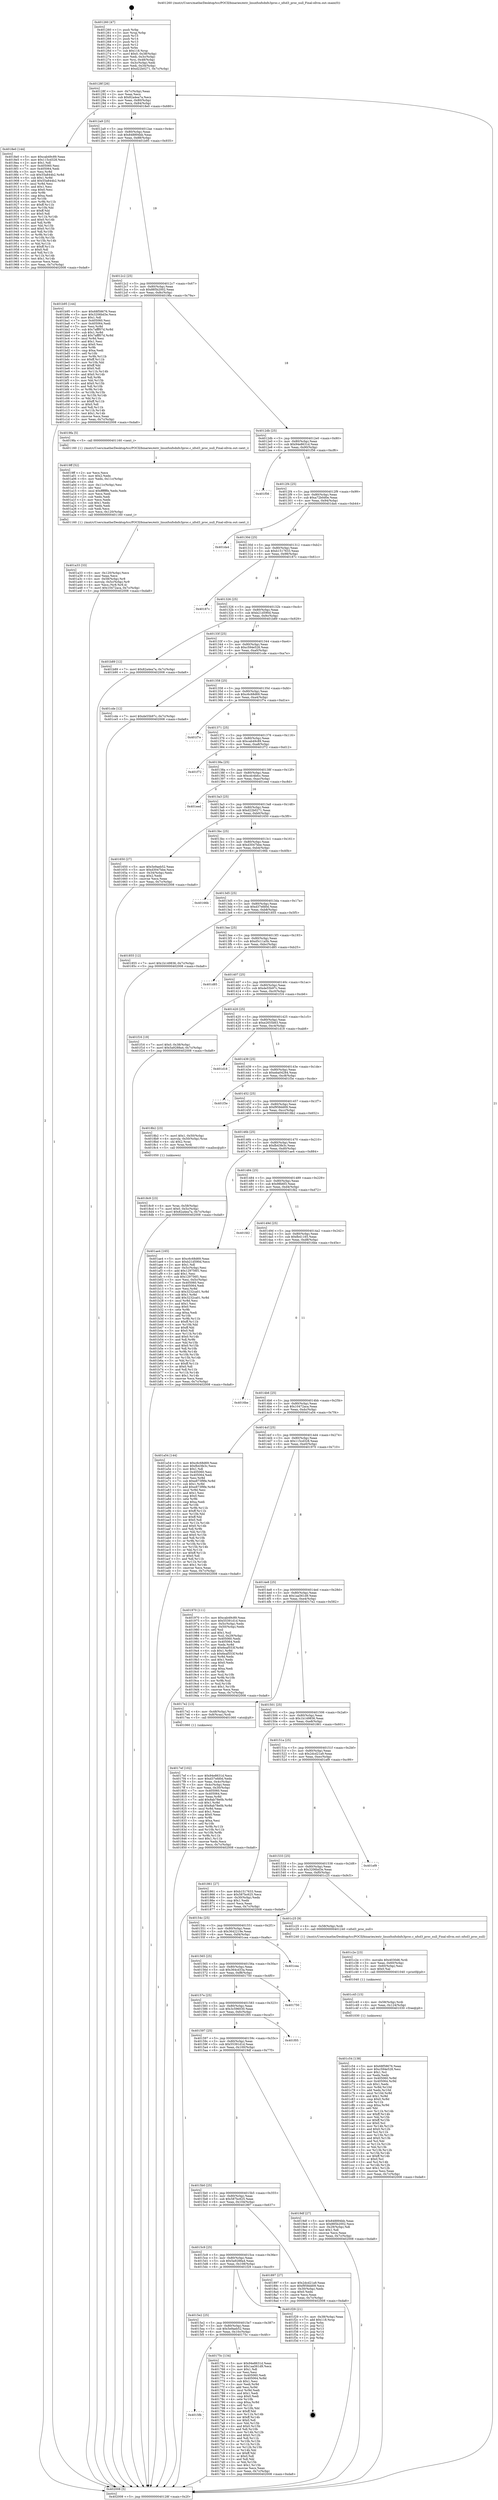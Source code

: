 digraph "0x401260" {
  label = "0x401260 (/mnt/c/Users/mathe/Desktop/tcc/POCII/binaries/extr_linuxfsnfsdnfs3proc.c_nfsd3_proc_null_Final-ollvm.out::main(0))"
  labelloc = "t"
  node[shape=record]

  Entry [label="",width=0.3,height=0.3,shape=circle,fillcolor=black,style=filled]
  "0x40128f" [label="{
     0x40128f [26]\l
     | [instrs]\l
     &nbsp;&nbsp;0x40128f \<+3\>: mov -0x7c(%rbp),%eax\l
     &nbsp;&nbsp;0x401292 \<+2\>: mov %eax,%ecx\l
     &nbsp;&nbsp;0x401294 \<+6\>: sub $0x82a4ea7a,%ecx\l
     &nbsp;&nbsp;0x40129a \<+3\>: mov %eax,-0x80(%rbp)\l
     &nbsp;&nbsp;0x40129d \<+6\>: mov %ecx,-0x84(%rbp)\l
     &nbsp;&nbsp;0x4012a3 \<+6\>: je 00000000004018e0 \<main+0x680\>\l
  }"]
  "0x4018e0" [label="{
     0x4018e0 [144]\l
     | [instrs]\l
     &nbsp;&nbsp;0x4018e0 \<+5\>: mov $0xcab49c89,%eax\l
     &nbsp;&nbsp;0x4018e5 \<+5\>: mov $0x115cd328,%ecx\l
     &nbsp;&nbsp;0x4018ea \<+2\>: mov $0x1,%dl\l
     &nbsp;&nbsp;0x4018ec \<+7\>: mov 0x405060,%esi\l
     &nbsp;&nbsp;0x4018f3 \<+7\>: mov 0x405064,%edi\l
     &nbsp;&nbsp;0x4018fa \<+3\>: mov %esi,%r8d\l
     &nbsp;&nbsp;0x4018fd \<+7\>: sub $0x55a844b2,%r8d\l
     &nbsp;&nbsp;0x401904 \<+4\>: sub $0x1,%r8d\l
     &nbsp;&nbsp;0x401908 \<+7\>: add $0x55a844b2,%r8d\l
     &nbsp;&nbsp;0x40190f \<+4\>: imul %r8d,%esi\l
     &nbsp;&nbsp;0x401913 \<+3\>: and $0x1,%esi\l
     &nbsp;&nbsp;0x401916 \<+3\>: cmp $0x0,%esi\l
     &nbsp;&nbsp;0x401919 \<+4\>: sete %r9b\l
     &nbsp;&nbsp;0x40191d \<+3\>: cmp $0xa,%edi\l
     &nbsp;&nbsp;0x401920 \<+4\>: setl %r10b\l
     &nbsp;&nbsp;0x401924 \<+3\>: mov %r9b,%r11b\l
     &nbsp;&nbsp;0x401927 \<+4\>: xor $0xff,%r11b\l
     &nbsp;&nbsp;0x40192b \<+3\>: mov %r10b,%bl\l
     &nbsp;&nbsp;0x40192e \<+3\>: xor $0xff,%bl\l
     &nbsp;&nbsp;0x401931 \<+3\>: xor $0x0,%dl\l
     &nbsp;&nbsp;0x401934 \<+3\>: mov %r11b,%r14b\l
     &nbsp;&nbsp;0x401937 \<+4\>: and $0x0,%r14b\l
     &nbsp;&nbsp;0x40193b \<+3\>: and %dl,%r9b\l
     &nbsp;&nbsp;0x40193e \<+3\>: mov %bl,%r15b\l
     &nbsp;&nbsp;0x401941 \<+4\>: and $0x0,%r15b\l
     &nbsp;&nbsp;0x401945 \<+3\>: and %dl,%r10b\l
     &nbsp;&nbsp;0x401948 \<+3\>: or %r9b,%r14b\l
     &nbsp;&nbsp;0x40194b \<+3\>: or %r10b,%r15b\l
     &nbsp;&nbsp;0x40194e \<+3\>: xor %r15b,%r14b\l
     &nbsp;&nbsp;0x401951 \<+3\>: or %bl,%r11b\l
     &nbsp;&nbsp;0x401954 \<+4\>: xor $0xff,%r11b\l
     &nbsp;&nbsp;0x401958 \<+3\>: or $0x0,%dl\l
     &nbsp;&nbsp;0x40195b \<+3\>: and %dl,%r11b\l
     &nbsp;&nbsp;0x40195e \<+3\>: or %r11b,%r14b\l
     &nbsp;&nbsp;0x401961 \<+4\>: test $0x1,%r14b\l
     &nbsp;&nbsp;0x401965 \<+3\>: cmovne %ecx,%eax\l
     &nbsp;&nbsp;0x401968 \<+3\>: mov %eax,-0x7c(%rbp)\l
     &nbsp;&nbsp;0x40196b \<+5\>: jmp 0000000000402008 \<main+0xda8\>\l
  }"]
  "0x4012a9" [label="{
     0x4012a9 [25]\l
     | [instrs]\l
     &nbsp;&nbsp;0x4012a9 \<+5\>: jmp 00000000004012ae \<main+0x4e\>\l
     &nbsp;&nbsp;0x4012ae \<+3\>: mov -0x80(%rbp),%eax\l
     &nbsp;&nbsp;0x4012b1 \<+5\>: sub $0x848894bb,%eax\l
     &nbsp;&nbsp;0x4012b6 \<+6\>: mov %eax,-0x88(%rbp)\l
     &nbsp;&nbsp;0x4012bc \<+6\>: je 0000000000401b95 \<main+0x935\>\l
  }"]
  Exit [label="",width=0.3,height=0.3,shape=circle,fillcolor=black,style=filled,peripheries=2]
  "0x401b95" [label="{
     0x401b95 [144]\l
     | [instrs]\l
     &nbsp;&nbsp;0x401b95 \<+5\>: mov $0x68f58676,%eax\l
     &nbsp;&nbsp;0x401b9a \<+5\>: mov $0x3206bd3e,%ecx\l
     &nbsp;&nbsp;0x401b9f \<+2\>: mov $0x1,%dl\l
     &nbsp;&nbsp;0x401ba1 \<+7\>: mov 0x405060,%esi\l
     &nbsp;&nbsp;0x401ba8 \<+7\>: mov 0x405064,%edi\l
     &nbsp;&nbsp;0x401baf \<+3\>: mov %esi,%r8d\l
     &nbsp;&nbsp;0x401bb2 \<+7\>: sub $0x7afff07d,%r8d\l
     &nbsp;&nbsp;0x401bb9 \<+4\>: sub $0x1,%r8d\l
     &nbsp;&nbsp;0x401bbd \<+7\>: add $0x7afff07d,%r8d\l
     &nbsp;&nbsp;0x401bc4 \<+4\>: imul %r8d,%esi\l
     &nbsp;&nbsp;0x401bc8 \<+3\>: and $0x1,%esi\l
     &nbsp;&nbsp;0x401bcb \<+3\>: cmp $0x0,%esi\l
     &nbsp;&nbsp;0x401bce \<+4\>: sete %r9b\l
     &nbsp;&nbsp;0x401bd2 \<+3\>: cmp $0xa,%edi\l
     &nbsp;&nbsp;0x401bd5 \<+4\>: setl %r10b\l
     &nbsp;&nbsp;0x401bd9 \<+3\>: mov %r9b,%r11b\l
     &nbsp;&nbsp;0x401bdc \<+4\>: xor $0xff,%r11b\l
     &nbsp;&nbsp;0x401be0 \<+3\>: mov %r10b,%bl\l
     &nbsp;&nbsp;0x401be3 \<+3\>: xor $0xff,%bl\l
     &nbsp;&nbsp;0x401be6 \<+3\>: xor $0x0,%dl\l
     &nbsp;&nbsp;0x401be9 \<+3\>: mov %r11b,%r14b\l
     &nbsp;&nbsp;0x401bec \<+4\>: and $0x0,%r14b\l
     &nbsp;&nbsp;0x401bf0 \<+3\>: and %dl,%r9b\l
     &nbsp;&nbsp;0x401bf3 \<+3\>: mov %bl,%r15b\l
     &nbsp;&nbsp;0x401bf6 \<+4\>: and $0x0,%r15b\l
     &nbsp;&nbsp;0x401bfa \<+3\>: and %dl,%r10b\l
     &nbsp;&nbsp;0x401bfd \<+3\>: or %r9b,%r14b\l
     &nbsp;&nbsp;0x401c00 \<+3\>: or %r10b,%r15b\l
     &nbsp;&nbsp;0x401c03 \<+3\>: xor %r15b,%r14b\l
     &nbsp;&nbsp;0x401c06 \<+3\>: or %bl,%r11b\l
     &nbsp;&nbsp;0x401c09 \<+4\>: xor $0xff,%r11b\l
     &nbsp;&nbsp;0x401c0d \<+3\>: or $0x0,%dl\l
     &nbsp;&nbsp;0x401c10 \<+3\>: and %dl,%r11b\l
     &nbsp;&nbsp;0x401c13 \<+3\>: or %r11b,%r14b\l
     &nbsp;&nbsp;0x401c16 \<+4\>: test $0x1,%r14b\l
     &nbsp;&nbsp;0x401c1a \<+3\>: cmovne %ecx,%eax\l
     &nbsp;&nbsp;0x401c1d \<+3\>: mov %eax,-0x7c(%rbp)\l
     &nbsp;&nbsp;0x401c20 \<+5\>: jmp 0000000000402008 \<main+0xda8\>\l
  }"]
  "0x4012c2" [label="{
     0x4012c2 [25]\l
     | [instrs]\l
     &nbsp;&nbsp;0x4012c2 \<+5\>: jmp 00000000004012c7 \<main+0x67\>\l
     &nbsp;&nbsp;0x4012c7 \<+3\>: mov -0x80(%rbp),%eax\l
     &nbsp;&nbsp;0x4012ca \<+5\>: sub $0x885b2002,%eax\l
     &nbsp;&nbsp;0x4012cf \<+6\>: mov %eax,-0x8c(%rbp)\l
     &nbsp;&nbsp;0x4012d5 \<+6\>: je 00000000004019fa \<main+0x79a\>\l
  }"]
  "0x401c54" [label="{
     0x401c54 [138]\l
     | [instrs]\l
     &nbsp;&nbsp;0x401c54 \<+5\>: mov $0x68f58676,%eax\l
     &nbsp;&nbsp;0x401c59 \<+5\>: mov $0xc594e528,%esi\l
     &nbsp;&nbsp;0x401c5e \<+2\>: mov $0x1,%cl\l
     &nbsp;&nbsp;0x401c60 \<+2\>: xor %edx,%edx\l
     &nbsp;&nbsp;0x401c62 \<+8\>: mov 0x405060,%r8d\l
     &nbsp;&nbsp;0x401c6a \<+8\>: mov 0x405064,%r9d\l
     &nbsp;&nbsp;0x401c72 \<+3\>: sub $0x1,%edx\l
     &nbsp;&nbsp;0x401c75 \<+3\>: mov %r8d,%r10d\l
     &nbsp;&nbsp;0x401c78 \<+3\>: add %edx,%r10d\l
     &nbsp;&nbsp;0x401c7b \<+4\>: imul %r10d,%r8d\l
     &nbsp;&nbsp;0x401c7f \<+4\>: and $0x1,%r8d\l
     &nbsp;&nbsp;0x401c83 \<+4\>: cmp $0x0,%r8d\l
     &nbsp;&nbsp;0x401c87 \<+4\>: sete %r11b\l
     &nbsp;&nbsp;0x401c8b \<+4\>: cmp $0xa,%r9d\l
     &nbsp;&nbsp;0x401c8f \<+3\>: setl %bl\l
     &nbsp;&nbsp;0x401c92 \<+3\>: mov %r11b,%r14b\l
     &nbsp;&nbsp;0x401c95 \<+4\>: xor $0xff,%r14b\l
     &nbsp;&nbsp;0x401c99 \<+3\>: mov %bl,%r15b\l
     &nbsp;&nbsp;0x401c9c \<+4\>: xor $0xff,%r15b\l
     &nbsp;&nbsp;0x401ca0 \<+3\>: xor $0x0,%cl\l
     &nbsp;&nbsp;0x401ca3 \<+3\>: mov %r14b,%r12b\l
     &nbsp;&nbsp;0x401ca6 \<+4\>: and $0x0,%r12b\l
     &nbsp;&nbsp;0x401caa \<+3\>: and %cl,%r11b\l
     &nbsp;&nbsp;0x401cad \<+3\>: mov %r15b,%r13b\l
     &nbsp;&nbsp;0x401cb0 \<+4\>: and $0x0,%r13b\l
     &nbsp;&nbsp;0x401cb4 \<+2\>: and %cl,%bl\l
     &nbsp;&nbsp;0x401cb6 \<+3\>: or %r11b,%r12b\l
     &nbsp;&nbsp;0x401cb9 \<+3\>: or %bl,%r13b\l
     &nbsp;&nbsp;0x401cbc \<+3\>: xor %r13b,%r12b\l
     &nbsp;&nbsp;0x401cbf \<+3\>: or %r15b,%r14b\l
     &nbsp;&nbsp;0x401cc2 \<+4\>: xor $0xff,%r14b\l
     &nbsp;&nbsp;0x401cc6 \<+3\>: or $0x0,%cl\l
     &nbsp;&nbsp;0x401cc9 \<+3\>: and %cl,%r14b\l
     &nbsp;&nbsp;0x401ccc \<+3\>: or %r14b,%r12b\l
     &nbsp;&nbsp;0x401ccf \<+4\>: test $0x1,%r12b\l
     &nbsp;&nbsp;0x401cd3 \<+3\>: cmovne %esi,%eax\l
     &nbsp;&nbsp;0x401cd6 \<+3\>: mov %eax,-0x7c(%rbp)\l
     &nbsp;&nbsp;0x401cd9 \<+5\>: jmp 0000000000402008 \<main+0xda8\>\l
  }"]
  "0x4019fa" [label="{
     0x4019fa [5]\l
     | [instrs]\l
     &nbsp;&nbsp;0x4019fa \<+5\>: call 0000000000401160 \<next_i\>\l
     | [calls]\l
     &nbsp;&nbsp;0x401160 \{1\} (/mnt/c/Users/mathe/Desktop/tcc/POCII/binaries/extr_linuxfsnfsdnfs3proc.c_nfsd3_proc_null_Final-ollvm.out::next_i)\l
  }"]
  "0x4012db" [label="{
     0x4012db [25]\l
     | [instrs]\l
     &nbsp;&nbsp;0x4012db \<+5\>: jmp 00000000004012e0 \<main+0x80\>\l
     &nbsp;&nbsp;0x4012e0 \<+3\>: mov -0x80(%rbp),%eax\l
     &nbsp;&nbsp;0x4012e3 \<+5\>: sub $0x94e8631d,%eax\l
     &nbsp;&nbsp;0x4012e8 \<+6\>: mov %eax,-0x90(%rbp)\l
     &nbsp;&nbsp;0x4012ee \<+6\>: je 0000000000401f56 \<main+0xcf6\>\l
  }"]
  "0x401c45" [label="{
     0x401c45 [15]\l
     | [instrs]\l
     &nbsp;&nbsp;0x401c45 \<+4\>: mov -0x58(%rbp),%rdi\l
     &nbsp;&nbsp;0x401c49 \<+6\>: mov %eax,-0x124(%rbp)\l
     &nbsp;&nbsp;0x401c4f \<+5\>: call 0000000000401030 \<free@plt\>\l
     | [calls]\l
     &nbsp;&nbsp;0x401030 \{1\} (unknown)\l
  }"]
  "0x401f56" [label="{
     0x401f56\l
  }", style=dashed]
  "0x4012f4" [label="{
     0x4012f4 [25]\l
     | [instrs]\l
     &nbsp;&nbsp;0x4012f4 \<+5\>: jmp 00000000004012f9 \<main+0x99\>\l
     &nbsp;&nbsp;0x4012f9 \<+3\>: mov -0x80(%rbp),%eax\l
     &nbsp;&nbsp;0x4012fc \<+5\>: sub $0xa72b0d0e,%eax\l
     &nbsp;&nbsp;0x401301 \<+6\>: mov %eax,-0x94(%rbp)\l
     &nbsp;&nbsp;0x401307 \<+6\>: je 0000000000401da4 \<main+0xb44\>\l
  }"]
  "0x401c2e" [label="{
     0x401c2e [23]\l
     | [instrs]\l
     &nbsp;&nbsp;0x401c2e \<+10\>: movabs $0x4030d6,%rdi\l
     &nbsp;&nbsp;0x401c38 \<+3\>: mov %eax,-0x60(%rbp)\l
     &nbsp;&nbsp;0x401c3b \<+3\>: mov -0x60(%rbp),%esi\l
     &nbsp;&nbsp;0x401c3e \<+2\>: mov $0x0,%al\l
     &nbsp;&nbsp;0x401c40 \<+5\>: call 0000000000401040 \<printf@plt\>\l
     | [calls]\l
     &nbsp;&nbsp;0x401040 \{1\} (unknown)\l
  }"]
  "0x401da4" [label="{
     0x401da4\l
  }", style=dashed]
  "0x40130d" [label="{
     0x40130d [25]\l
     | [instrs]\l
     &nbsp;&nbsp;0x40130d \<+5\>: jmp 0000000000401312 \<main+0xb2\>\l
     &nbsp;&nbsp;0x401312 \<+3\>: mov -0x80(%rbp),%eax\l
     &nbsp;&nbsp;0x401315 \<+5\>: sub $0xb1517633,%eax\l
     &nbsp;&nbsp;0x40131a \<+6\>: mov %eax,-0x98(%rbp)\l
     &nbsp;&nbsp;0x401320 \<+6\>: je 000000000040187c \<main+0x61c\>\l
  }"]
  "0x401a33" [label="{
     0x401a33 [33]\l
     | [instrs]\l
     &nbsp;&nbsp;0x401a33 \<+6\>: mov -0x120(%rbp),%ecx\l
     &nbsp;&nbsp;0x401a39 \<+3\>: imul %eax,%ecx\l
     &nbsp;&nbsp;0x401a3c \<+4\>: mov -0x58(%rbp),%r8\l
     &nbsp;&nbsp;0x401a40 \<+4\>: movslq -0x5c(%rbp),%r9\l
     &nbsp;&nbsp;0x401a44 \<+4\>: mov %ecx,(%r8,%r9,4)\l
     &nbsp;&nbsp;0x401a48 \<+7\>: movl $0x10472aca,-0x7c(%rbp)\l
     &nbsp;&nbsp;0x401a4f \<+5\>: jmp 0000000000402008 \<main+0xda8\>\l
  }"]
  "0x40187c" [label="{
     0x40187c\l
  }", style=dashed]
  "0x401326" [label="{
     0x401326 [25]\l
     | [instrs]\l
     &nbsp;&nbsp;0x401326 \<+5\>: jmp 000000000040132b \<main+0xcb\>\l
     &nbsp;&nbsp;0x40132b \<+3\>: mov -0x80(%rbp),%eax\l
     &nbsp;&nbsp;0x40132e \<+5\>: sub $0xb21d590d,%eax\l
     &nbsp;&nbsp;0x401333 \<+6\>: mov %eax,-0x9c(%rbp)\l
     &nbsp;&nbsp;0x401339 \<+6\>: je 0000000000401b89 \<main+0x929\>\l
  }"]
  "0x4019ff" [label="{
     0x4019ff [52]\l
     | [instrs]\l
     &nbsp;&nbsp;0x4019ff \<+2\>: xor %ecx,%ecx\l
     &nbsp;&nbsp;0x401a01 \<+5\>: mov $0x2,%edx\l
     &nbsp;&nbsp;0x401a06 \<+6\>: mov %edx,-0x11c(%rbp)\l
     &nbsp;&nbsp;0x401a0c \<+1\>: cltd\l
     &nbsp;&nbsp;0x401a0d \<+6\>: mov -0x11c(%rbp),%esi\l
     &nbsp;&nbsp;0x401a13 \<+2\>: idiv %esi\l
     &nbsp;&nbsp;0x401a15 \<+6\>: imul $0xfffffffe,%edx,%edx\l
     &nbsp;&nbsp;0x401a1b \<+2\>: mov %ecx,%edi\l
     &nbsp;&nbsp;0x401a1d \<+2\>: sub %edx,%edi\l
     &nbsp;&nbsp;0x401a1f \<+2\>: mov %ecx,%edx\l
     &nbsp;&nbsp;0x401a21 \<+3\>: sub $0x1,%edx\l
     &nbsp;&nbsp;0x401a24 \<+2\>: add %edx,%edi\l
     &nbsp;&nbsp;0x401a26 \<+2\>: sub %edi,%ecx\l
     &nbsp;&nbsp;0x401a28 \<+6\>: mov %ecx,-0x120(%rbp)\l
     &nbsp;&nbsp;0x401a2e \<+5\>: call 0000000000401160 \<next_i\>\l
     | [calls]\l
     &nbsp;&nbsp;0x401160 \{1\} (/mnt/c/Users/mathe/Desktop/tcc/POCII/binaries/extr_linuxfsnfsdnfs3proc.c_nfsd3_proc_null_Final-ollvm.out::next_i)\l
  }"]
  "0x401b89" [label="{
     0x401b89 [12]\l
     | [instrs]\l
     &nbsp;&nbsp;0x401b89 \<+7\>: movl $0x82a4ea7a,-0x7c(%rbp)\l
     &nbsp;&nbsp;0x401b90 \<+5\>: jmp 0000000000402008 \<main+0xda8\>\l
  }"]
  "0x40133f" [label="{
     0x40133f [25]\l
     | [instrs]\l
     &nbsp;&nbsp;0x40133f \<+5\>: jmp 0000000000401344 \<main+0xe4\>\l
     &nbsp;&nbsp;0x401344 \<+3\>: mov -0x80(%rbp),%eax\l
     &nbsp;&nbsp;0x401347 \<+5\>: sub $0xc594e528,%eax\l
     &nbsp;&nbsp;0x40134c \<+6\>: mov %eax,-0xa0(%rbp)\l
     &nbsp;&nbsp;0x401352 \<+6\>: je 0000000000401cde \<main+0xa7e\>\l
  }"]
  "0x4018c9" [label="{
     0x4018c9 [23]\l
     | [instrs]\l
     &nbsp;&nbsp;0x4018c9 \<+4\>: mov %rax,-0x58(%rbp)\l
     &nbsp;&nbsp;0x4018cd \<+7\>: movl $0x0,-0x5c(%rbp)\l
     &nbsp;&nbsp;0x4018d4 \<+7\>: movl $0x82a4ea7a,-0x7c(%rbp)\l
     &nbsp;&nbsp;0x4018db \<+5\>: jmp 0000000000402008 \<main+0xda8\>\l
  }"]
  "0x401cde" [label="{
     0x401cde [12]\l
     | [instrs]\l
     &nbsp;&nbsp;0x401cde \<+7\>: movl $0xde55b97c,-0x7c(%rbp)\l
     &nbsp;&nbsp;0x401ce5 \<+5\>: jmp 0000000000402008 \<main+0xda8\>\l
  }"]
  "0x401358" [label="{
     0x401358 [25]\l
     | [instrs]\l
     &nbsp;&nbsp;0x401358 \<+5\>: jmp 000000000040135d \<main+0xfd\>\l
     &nbsp;&nbsp;0x40135d \<+3\>: mov -0x80(%rbp),%eax\l
     &nbsp;&nbsp;0x401360 \<+5\>: sub $0xc6c68d69,%eax\l
     &nbsp;&nbsp;0x401365 \<+6\>: mov %eax,-0xa4(%rbp)\l
     &nbsp;&nbsp;0x40136b \<+6\>: je 0000000000401f7e \<main+0xd1e\>\l
  }"]
  "0x4017ef" [label="{
     0x4017ef [102]\l
     | [instrs]\l
     &nbsp;&nbsp;0x4017ef \<+5\>: mov $0x94e8631d,%ecx\l
     &nbsp;&nbsp;0x4017f4 \<+5\>: mov $0xd37efd0d,%edx\l
     &nbsp;&nbsp;0x4017f9 \<+3\>: mov %eax,-0x4c(%rbp)\l
     &nbsp;&nbsp;0x4017fc \<+3\>: mov -0x4c(%rbp),%eax\l
     &nbsp;&nbsp;0x4017ff \<+3\>: mov %eax,-0x30(%rbp)\l
     &nbsp;&nbsp;0x401802 \<+7\>: mov 0x405060,%eax\l
     &nbsp;&nbsp;0x401809 \<+7\>: mov 0x405064,%esi\l
     &nbsp;&nbsp;0x401810 \<+3\>: mov %eax,%r8d\l
     &nbsp;&nbsp;0x401813 \<+7\>: add $0x8ab78e0b,%r8d\l
     &nbsp;&nbsp;0x40181a \<+4\>: sub $0x1,%r8d\l
     &nbsp;&nbsp;0x40181e \<+7\>: sub $0x8ab78e0b,%r8d\l
     &nbsp;&nbsp;0x401825 \<+4\>: imul %r8d,%eax\l
     &nbsp;&nbsp;0x401829 \<+3\>: and $0x1,%eax\l
     &nbsp;&nbsp;0x40182c \<+3\>: cmp $0x0,%eax\l
     &nbsp;&nbsp;0x40182f \<+4\>: sete %r9b\l
     &nbsp;&nbsp;0x401833 \<+3\>: cmp $0xa,%esi\l
     &nbsp;&nbsp;0x401836 \<+4\>: setl %r10b\l
     &nbsp;&nbsp;0x40183a \<+3\>: mov %r9b,%r11b\l
     &nbsp;&nbsp;0x40183d \<+3\>: and %r10b,%r11b\l
     &nbsp;&nbsp;0x401840 \<+3\>: xor %r10b,%r9b\l
     &nbsp;&nbsp;0x401843 \<+3\>: or %r9b,%r11b\l
     &nbsp;&nbsp;0x401846 \<+4\>: test $0x1,%r11b\l
     &nbsp;&nbsp;0x40184a \<+3\>: cmovne %edx,%ecx\l
     &nbsp;&nbsp;0x40184d \<+3\>: mov %ecx,-0x7c(%rbp)\l
     &nbsp;&nbsp;0x401850 \<+5\>: jmp 0000000000402008 \<main+0xda8\>\l
  }"]
  "0x401f7e" [label="{
     0x401f7e\l
  }", style=dashed]
  "0x401371" [label="{
     0x401371 [25]\l
     | [instrs]\l
     &nbsp;&nbsp;0x401371 \<+5\>: jmp 0000000000401376 \<main+0x116\>\l
     &nbsp;&nbsp;0x401376 \<+3\>: mov -0x80(%rbp),%eax\l
     &nbsp;&nbsp;0x401379 \<+5\>: sub $0xcab49c89,%eax\l
     &nbsp;&nbsp;0x40137e \<+6\>: mov %eax,-0xa8(%rbp)\l
     &nbsp;&nbsp;0x401384 \<+6\>: je 0000000000401f72 \<main+0xd12\>\l
  }"]
  "0x4015fb" [label="{
     0x4015fb\l
  }", style=dashed]
  "0x401f72" [label="{
     0x401f72\l
  }", style=dashed]
  "0x40138a" [label="{
     0x40138a [25]\l
     | [instrs]\l
     &nbsp;&nbsp;0x40138a \<+5\>: jmp 000000000040138f \<main+0x12f\>\l
     &nbsp;&nbsp;0x40138f \<+3\>: mov -0x80(%rbp),%eax\l
     &nbsp;&nbsp;0x401392 \<+5\>: sub $0xcdc4bfcc,%eax\l
     &nbsp;&nbsp;0x401397 \<+6\>: mov %eax,-0xac(%rbp)\l
     &nbsp;&nbsp;0x40139d \<+6\>: je 0000000000401eed \<main+0xc8d\>\l
  }"]
  "0x40175c" [label="{
     0x40175c [134]\l
     | [instrs]\l
     &nbsp;&nbsp;0x40175c \<+5\>: mov $0x94e8631d,%eax\l
     &nbsp;&nbsp;0x401761 \<+5\>: mov $0x1aa561d9,%ecx\l
     &nbsp;&nbsp;0x401766 \<+2\>: mov $0x1,%dl\l
     &nbsp;&nbsp;0x401768 \<+2\>: xor %esi,%esi\l
     &nbsp;&nbsp;0x40176a \<+7\>: mov 0x405060,%edi\l
     &nbsp;&nbsp;0x401771 \<+8\>: mov 0x405064,%r8d\l
     &nbsp;&nbsp;0x401779 \<+3\>: sub $0x1,%esi\l
     &nbsp;&nbsp;0x40177c \<+3\>: mov %edi,%r9d\l
     &nbsp;&nbsp;0x40177f \<+3\>: add %esi,%r9d\l
     &nbsp;&nbsp;0x401782 \<+4\>: imul %r9d,%edi\l
     &nbsp;&nbsp;0x401786 \<+3\>: and $0x1,%edi\l
     &nbsp;&nbsp;0x401789 \<+3\>: cmp $0x0,%edi\l
     &nbsp;&nbsp;0x40178c \<+4\>: sete %r10b\l
     &nbsp;&nbsp;0x401790 \<+4\>: cmp $0xa,%r8d\l
     &nbsp;&nbsp;0x401794 \<+4\>: setl %r11b\l
     &nbsp;&nbsp;0x401798 \<+3\>: mov %r10b,%bl\l
     &nbsp;&nbsp;0x40179b \<+3\>: xor $0xff,%bl\l
     &nbsp;&nbsp;0x40179e \<+3\>: mov %r11b,%r14b\l
     &nbsp;&nbsp;0x4017a1 \<+4\>: xor $0xff,%r14b\l
     &nbsp;&nbsp;0x4017a5 \<+3\>: xor $0x0,%dl\l
     &nbsp;&nbsp;0x4017a8 \<+3\>: mov %bl,%r15b\l
     &nbsp;&nbsp;0x4017ab \<+4\>: and $0x0,%r15b\l
     &nbsp;&nbsp;0x4017af \<+3\>: and %dl,%r10b\l
     &nbsp;&nbsp;0x4017b2 \<+3\>: mov %r14b,%r12b\l
     &nbsp;&nbsp;0x4017b5 \<+4\>: and $0x0,%r12b\l
     &nbsp;&nbsp;0x4017b9 \<+3\>: and %dl,%r11b\l
     &nbsp;&nbsp;0x4017bc \<+3\>: or %r10b,%r15b\l
     &nbsp;&nbsp;0x4017bf \<+3\>: or %r11b,%r12b\l
     &nbsp;&nbsp;0x4017c2 \<+3\>: xor %r12b,%r15b\l
     &nbsp;&nbsp;0x4017c5 \<+3\>: or %r14b,%bl\l
     &nbsp;&nbsp;0x4017c8 \<+3\>: xor $0xff,%bl\l
     &nbsp;&nbsp;0x4017cb \<+3\>: or $0x0,%dl\l
     &nbsp;&nbsp;0x4017ce \<+2\>: and %dl,%bl\l
     &nbsp;&nbsp;0x4017d0 \<+3\>: or %bl,%r15b\l
     &nbsp;&nbsp;0x4017d3 \<+4\>: test $0x1,%r15b\l
     &nbsp;&nbsp;0x4017d7 \<+3\>: cmovne %ecx,%eax\l
     &nbsp;&nbsp;0x4017da \<+3\>: mov %eax,-0x7c(%rbp)\l
     &nbsp;&nbsp;0x4017dd \<+5\>: jmp 0000000000402008 \<main+0xda8\>\l
  }"]
  "0x401eed" [label="{
     0x401eed\l
  }", style=dashed]
  "0x4013a3" [label="{
     0x4013a3 [25]\l
     | [instrs]\l
     &nbsp;&nbsp;0x4013a3 \<+5\>: jmp 00000000004013a8 \<main+0x148\>\l
     &nbsp;&nbsp;0x4013a8 \<+3\>: mov -0x80(%rbp),%eax\l
     &nbsp;&nbsp;0x4013ab \<+5\>: sub $0xd22b0271,%eax\l
     &nbsp;&nbsp;0x4013b0 \<+6\>: mov %eax,-0xb0(%rbp)\l
     &nbsp;&nbsp;0x4013b6 \<+6\>: je 0000000000401650 \<main+0x3f0\>\l
  }"]
  "0x4015e2" [label="{
     0x4015e2 [25]\l
     | [instrs]\l
     &nbsp;&nbsp;0x4015e2 \<+5\>: jmp 00000000004015e7 \<main+0x387\>\l
     &nbsp;&nbsp;0x4015e7 \<+3\>: mov -0x80(%rbp),%eax\l
     &nbsp;&nbsp;0x4015ea \<+5\>: sub $0x5e9aeb52,%eax\l
     &nbsp;&nbsp;0x4015ef \<+6\>: mov %eax,-0x10c(%rbp)\l
     &nbsp;&nbsp;0x4015f5 \<+6\>: je 000000000040175c \<main+0x4fc\>\l
  }"]
  "0x401650" [label="{
     0x401650 [27]\l
     | [instrs]\l
     &nbsp;&nbsp;0x401650 \<+5\>: mov $0x5e9aeb52,%eax\l
     &nbsp;&nbsp;0x401655 \<+5\>: mov $0xd3047bbe,%ecx\l
     &nbsp;&nbsp;0x40165a \<+3\>: mov -0x34(%rbp),%edx\l
     &nbsp;&nbsp;0x40165d \<+3\>: cmp $0x2,%edx\l
     &nbsp;&nbsp;0x401660 \<+3\>: cmovne %ecx,%eax\l
     &nbsp;&nbsp;0x401663 \<+3\>: mov %eax,-0x7c(%rbp)\l
     &nbsp;&nbsp;0x401666 \<+5\>: jmp 0000000000402008 \<main+0xda8\>\l
  }"]
  "0x4013bc" [label="{
     0x4013bc [25]\l
     | [instrs]\l
     &nbsp;&nbsp;0x4013bc \<+5\>: jmp 00000000004013c1 \<main+0x161\>\l
     &nbsp;&nbsp;0x4013c1 \<+3\>: mov -0x80(%rbp),%eax\l
     &nbsp;&nbsp;0x4013c4 \<+5\>: sub $0xd3047bbe,%eax\l
     &nbsp;&nbsp;0x4013c9 \<+6\>: mov %eax,-0xb4(%rbp)\l
     &nbsp;&nbsp;0x4013cf \<+6\>: je 000000000040166b \<main+0x40b\>\l
  }"]
  "0x402008" [label="{
     0x402008 [5]\l
     | [instrs]\l
     &nbsp;&nbsp;0x402008 \<+5\>: jmp 000000000040128f \<main+0x2f\>\l
  }"]
  "0x401260" [label="{
     0x401260 [47]\l
     | [instrs]\l
     &nbsp;&nbsp;0x401260 \<+1\>: push %rbp\l
     &nbsp;&nbsp;0x401261 \<+3\>: mov %rsp,%rbp\l
     &nbsp;&nbsp;0x401264 \<+2\>: push %r15\l
     &nbsp;&nbsp;0x401266 \<+2\>: push %r14\l
     &nbsp;&nbsp;0x401268 \<+2\>: push %r13\l
     &nbsp;&nbsp;0x40126a \<+2\>: push %r12\l
     &nbsp;&nbsp;0x40126c \<+1\>: push %rbx\l
     &nbsp;&nbsp;0x40126d \<+7\>: sub $0x118,%rsp\l
     &nbsp;&nbsp;0x401274 \<+7\>: movl $0x0,-0x38(%rbp)\l
     &nbsp;&nbsp;0x40127b \<+3\>: mov %edi,-0x3c(%rbp)\l
     &nbsp;&nbsp;0x40127e \<+4\>: mov %rsi,-0x48(%rbp)\l
     &nbsp;&nbsp;0x401282 \<+3\>: mov -0x3c(%rbp),%edi\l
     &nbsp;&nbsp;0x401285 \<+3\>: mov %edi,-0x34(%rbp)\l
     &nbsp;&nbsp;0x401288 \<+7\>: movl $0xd22b0271,-0x7c(%rbp)\l
  }"]
  "0x401f29" [label="{
     0x401f29 [21]\l
     | [instrs]\l
     &nbsp;&nbsp;0x401f29 \<+3\>: mov -0x38(%rbp),%eax\l
     &nbsp;&nbsp;0x401f2c \<+7\>: add $0x118,%rsp\l
     &nbsp;&nbsp;0x401f33 \<+1\>: pop %rbx\l
     &nbsp;&nbsp;0x401f34 \<+2\>: pop %r12\l
     &nbsp;&nbsp;0x401f36 \<+2\>: pop %r13\l
     &nbsp;&nbsp;0x401f38 \<+2\>: pop %r14\l
     &nbsp;&nbsp;0x401f3a \<+2\>: pop %r15\l
     &nbsp;&nbsp;0x401f3c \<+1\>: pop %rbp\l
     &nbsp;&nbsp;0x401f3d \<+1\>: ret\l
  }"]
  "0x40166b" [label="{
     0x40166b\l
  }", style=dashed]
  "0x4013d5" [label="{
     0x4013d5 [25]\l
     | [instrs]\l
     &nbsp;&nbsp;0x4013d5 \<+5\>: jmp 00000000004013da \<main+0x17a\>\l
     &nbsp;&nbsp;0x4013da \<+3\>: mov -0x80(%rbp),%eax\l
     &nbsp;&nbsp;0x4013dd \<+5\>: sub $0xd37efd0d,%eax\l
     &nbsp;&nbsp;0x4013e2 \<+6\>: mov %eax,-0xb8(%rbp)\l
     &nbsp;&nbsp;0x4013e8 \<+6\>: je 0000000000401855 \<main+0x5f5\>\l
  }"]
  "0x4015c9" [label="{
     0x4015c9 [25]\l
     | [instrs]\l
     &nbsp;&nbsp;0x4015c9 \<+5\>: jmp 00000000004015ce \<main+0x36e\>\l
     &nbsp;&nbsp;0x4015ce \<+3\>: mov -0x80(%rbp),%eax\l
     &nbsp;&nbsp;0x4015d1 \<+5\>: sub $0x5a9288a4,%eax\l
     &nbsp;&nbsp;0x4015d6 \<+6\>: mov %eax,-0x108(%rbp)\l
     &nbsp;&nbsp;0x4015dc \<+6\>: je 0000000000401f29 \<main+0xcc9\>\l
  }"]
  "0x401855" [label="{
     0x401855 [12]\l
     | [instrs]\l
     &nbsp;&nbsp;0x401855 \<+7\>: movl $0x1b149836,-0x7c(%rbp)\l
     &nbsp;&nbsp;0x40185c \<+5\>: jmp 0000000000402008 \<main+0xda8\>\l
  }"]
  "0x4013ee" [label="{
     0x4013ee [25]\l
     | [instrs]\l
     &nbsp;&nbsp;0x4013ee \<+5\>: jmp 00000000004013f3 \<main+0x193\>\l
     &nbsp;&nbsp;0x4013f3 \<+3\>: mov -0x80(%rbp),%eax\l
     &nbsp;&nbsp;0x4013f6 \<+5\>: sub $0xd5c11a5b,%eax\l
     &nbsp;&nbsp;0x4013fb \<+6\>: mov %eax,-0xbc(%rbp)\l
     &nbsp;&nbsp;0x401401 \<+6\>: je 0000000000401d85 \<main+0xb25\>\l
  }"]
  "0x401897" [label="{
     0x401897 [27]\l
     | [instrs]\l
     &nbsp;&nbsp;0x401897 \<+5\>: mov $0x2dcd21a9,%eax\l
     &nbsp;&nbsp;0x40189c \<+5\>: mov $0xf958dd09,%ecx\l
     &nbsp;&nbsp;0x4018a1 \<+3\>: mov -0x30(%rbp),%edx\l
     &nbsp;&nbsp;0x4018a4 \<+3\>: cmp $0x0,%edx\l
     &nbsp;&nbsp;0x4018a7 \<+3\>: cmove %ecx,%eax\l
     &nbsp;&nbsp;0x4018aa \<+3\>: mov %eax,-0x7c(%rbp)\l
     &nbsp;&nbsp;0x4018ad \<+5\>: jmp 0000000000402008 \<main+0xda8\>\l
  }"]
  "0x401d85" [label="{
     0x401d85\l
  }", style=dashed]
  "0x401407" [label="{
     0x401407 [25]\l
     | [instrs]\l
     &nbsp;&nbsp;0x401407 \<+5\>: jmp 000000000040140c \<main+0x1ac\>\l
     &nbsp;&nbsp;0x40140c \<+3\>: mov -0x80(%rbp),%eax\l
     &nbsp;&nbsp;0x40140f \<+5\>: sub $0xde55b97c,%eax\l
     &nbsp;&nbsp;0x401414 \<+6\>: mov %eax,-0xc0(%rbp)\l
     &nbsp;&nbsp;0x40141a \<+6\>: je 0000000000401f16 \<main+0xcb6\>\l
  }"]
  "0x4015b0" [label="{
     0x4015b0 [25]\l
     | [instrs]\l
     &nbsp;&nbsp;0x4015b0 \<+5\>: jmp 00000000004015b5 \<main+0x355\>\l
     &nbsp;&nbsp;0x4015b5 \<+3\>: mov -0x80(%rbp),%eax\l
     &nbsp;&nbsp;0x4015b8 \<+5\>: sub $0x587bc625,%eax\l
     &nbsp;&nbsp;0x4015bd \<+6\>: mov %eax,-0x104(%rbp)\l
     &nbsp;&nbsp;0x4015c3 \<+6\>: je 0000000000401897 \<main+0x637\>\l
  }"]
  "0x401f16" [label="{
     0x401f16 [19]\l
     | [instrs]\l
     &nbsp;&nbsp;0x401f16 \<+7\>: movl $0x0,-0x38(%rbp)\l
     &nbsp;&nbsp;0x401f1d \<+7\>: movl $0x5a9288a4,-0x7c(%rbp)\l
     &nbsp;&nbsp;0x401f24 \<+5\>: jmp 0000000000402008 \<main+0xda8\>\l
  }"]
  "0x401420" [label="{
     0x401420 [25]\l
     | [instrs]\l
     &nbsp;&nbsp;0x401420 \<+5\>: jmp 0000000000401425 \<main+0x1c5\>\l
     &nbsp;&nbsp;0x401425 \<+3\>: mov -0x80(%rbp),%eax\l
     &nbsp;&nbsp;0x401428 \<+5\>: sub $0xe2655b63,%eax\l
     &nbsp;&nbsp;0x40142d \<+6\>: mov %eax,-0xc4(%rbp)\l
     &nbsp;&nbsp;0x401433 \<+6\>: je 0000000000401d18 \<main+0xab8\>\l
  }"]
  "0x4019df" [label="{
     0x4019df [27]\l
     | [instrs]\l
     &nbsp;&nbsp;0x4019df \<+5\>: mov $0x848894bb,%eax\l
     &nbsp;&nbsp;0x4019e4 \<+5\>: mov $0x885b2002,%ecx\l
     &nbsp;&nbsp;0x4019e9 \<+3\>: mov -0x29(%rbp),%dl\l
     &nbsp;&nbsp;0x4019ec \<+3\>: test $0x1,%dl\l
     &nbsp;&nbsp;0x4019ef \<+3\>: cmovne %ecx,%eax\l
     &nbsp;&nbsp;0x4019f2 \<+3\>: mov %eax,-0x7c(%rbp)\l
     &nbsp;&nbsp;0x4019f5 \<+5\>: jmp 0000000000402008 \<main+0xda8\>\l
  }"]
  "0x401d18" [label="{
     0x401d18\l
  }", style=dashed]
  "0x401439" [label="{
     0x401439 [25]\l
     | [instrs]\l
     &nbsp;&nbsp;0x401439 \<+5\>: jmp 000000000040143e \<main+0x1de\>\l
     &nbsp;&nbsp;0x40143e \<+3\>: mov -0x80(%rbp),%eax\l
     &nbsp;&nbsp;0x401441 \<+5\>: sub $0xeba04284,%eax\l
     &nbsp;&nbsp;0x401446 \<+6\>: mov %eax,-0xc8(%rbp)\l
     &nbsp;&nbsp;0x40144c \<+6\>: je 0000000000401f3e \<main+0xcde\>\l
  }"]
  "0x401597" [label="{
     0x401597 [25]\l
     | [instrs]\l
     &nbsp;&nbsp;0x401597 \<+5\>: jmp 000000000040159c \<main+0x33c\>\l
     &nbsp;&nbsp;0x40159c \<+3\>: mov -0x80(%rbp),%eax\l
     &nbsp;&nbsp;0x40159f \<+5\>: sub $0x55391d1d,%eax\l
     &nbsp;&nbsp;0x4015a4 \<+6\>: mov %eax,-0x100(%rbp)\l
     &nbsp;&nbsp;0x4015aa \<+6\>: je 00000000004019df \<main+0x77f\>\l
  }"]
  "0x401f3e" [label="{
     0x401f3e\l
  }", style=dashed]
  "0x401452" [label="{
     0x401452 [25]\l
     | [instrs]\l
     &nbsp;&nbsp;0x401452 \<+5\>: jmp 0000000000401457 \<main+0x1f7\>\l
     &nbsp;&nbsp;0x401457 \<+3\>: mov -0x80(%rbp),%eax\l
     &nbsp;&nbsp;0x40145a \<+5\>: sub $0xf958dd09,%eax\l
     &nbsp;&nbsp;0x40145f \<+6\>: mov %eax,-0xcc(%rbp)\l
     &nbsp;&nbsp;0x401465 \<+6\>: je 00000000004018b2 \<main+0x652\>\l
  }"]
  "0x401f05" [label="{
     0x401f05\l
  }", style=dashed]
  "0x4018b2" [label="{
     0x4018b2 [23]\l
     | [instrs]\l
     &nbsp;&nbsp;0x4018b2 \<+7\>: movl $0x1,-0x50(%rbp)\l
     &nbsp;&nbsp;0x4018b9 \<+4\>: movslq -0x50(%rbp),%rax\l
     &nbsp;&nbsp;0x4018bd \<+4\>: shl $0x2,%rax\l
     &nbsp;&nbsp;0x4018c1 \<+3\>: mov %rax,%rdi\l
     &nbsp;&nbsp;0x4018c4 \<+5\>: call 0000000000401050 \<malloc@plt\>\l
     | [calls]\l
     &nbsp;&nbsp;0x401050 \{1\} (unknown)\l
  }"]
  "0x40146b" [label="{
     0x40146b [25]\l
     | [instrs]\l
     &nbsp;&nbsp;0x40146b \<+5\>: jmp 0000000000401470 \<main+0x210\>\l
     &nbsp;&nbsp;0x401470 \<+3\>: mov -0x80(%rbp),%eax\l
     &nbsp;&nbsp;0x401473 \<+5\>: sub $0xfb43fe3c,%eax\l
     &nbsp;&nbsp;0x401478 \<+6\>: mov %eax,-0xd0(%rbp)\l
     &nbsp;&nbsp;0x40147e \<+6\>: je 0000000000401ae4 \<main+0x884\>\l
  }"]
  "0x40157e" [label="{
     0x40157e [25]\l
     | [instrs]\l
     &nbsp;&nbsp;0x40157e \<+5\>: jmp 0000000000401583 \<main+0x323\>\l
     &nbsp;&nbsp;0x401583 \<+3\>: mov -0x80(%rbp),%eax\l
     &nbsp;&nbsp;0x401586 \<+5\>: sub $0x3c596030,%eax\l
     &nbsp;&nbsp;0x40158b \<+6\>: mov %eax,-0xfc(%rbp)\l
     &nbsp;&nbsp;0x401591 \<+6\>: je 0000000000401f05 \<main+0xca5\>\l
  }"]
  "0x401ae4" [label="{
     0x401ae4 [165]\l
     | [instrs]\l
     &nbsp;&nbsp;0x401ae4 \<+5\>: mov $0xc6c68d69,%eax\l
     &nbsp;&nbsp;0x401ae9 \<+5\>: mov $0xb21d590d,%ecx\l
     &nbsp;&nbsp;0x401aee \<+2\>: mov $0x1,%dl\l
     &nbsp;&nbsp;0x401af0 \<+3\>: mov -0x5c(%rbp),%esi\l
     &nbsp;&nbsp;0x401af3 \<+6\>: add $0x129756f1,%esi\l
     &nbsp;&nbsp;0x401af9 \<+3\>: add $0x1,%esi\l
     &nbsp;&nbsp;0x401afc \<+6\>: sub $0x129756f1,%esi\l
     &nbsp;&nbsp;0x401b02 \<+3\>: mov %esi,-0x5c(%rbp)\l
     &nbsp;&nbsp;0x401b05 \<+7\>: mov 0x405060,%esi\l
     &nbsp;&nbsp;0x401b0c \<+7\>: mov 0x405064,%edi\l
     &nbsp;&nbsp;0x401b13 \<+3\>: mov %esi,%r8d\l
     &nbsp;&nbsp;0x401b16 \<+7\>: sub $0x3232ca01,%r8d\l
     &nbsp;&nbsp;0x401b1d \<+4\>: sub $0x1,%r8d\l
     &nbsp;&nbsp;0x401b21 \<+7\>: add $0x3232ca01,%r8d\l
     &nbsp;&nbsp;0x401b28 \<+4\>: imul %r8d,%esi\l
     &nbsp;&nbsp;0x401b2c \<+3\>: and $0x1,%esi\l
     &nbsp;&nbsp;0x401b2f \<+3\>: cmp $0x0,%esi\l
     &nbsp;&nbsp;0x401b32 \<+4\>: sete %r9b\l
     &nbsp;&nbsp;0x401b36 \<+3\>: cmp $0xa,%edi\l
     &nbsp;&nbsp;0x401b39 \<+4\>: setl %r10b\l
     &nbsp;&nbsp;0x401b3d \<+3\>: mov %r9b,%r11b\l
     &nbsp;&nbsp;0x401b40 \<+4\>: xor $0xff,%r11b\l
     &nbsp;&nbsp;0x401b44 \<+3\>: mov %r10b,%bl\l
     &nbsp;&nbsp;0x401b47 \<+3\>: xor $0xff,%bl\l
     &nbsp;&nbsp;0x401b4a \<+3\>: xor $0x0,%dl\l
     &nbsp;&nbsp;0x401b4d \<+3\>: mov %r11b,%r14b\l
     &nbsp;&nbsp;0x401b50 \<+4\>: and $0x0,%r14b\l
     &nbsp;&nbsp;0x401b54 \<+3\>: and %dl,%r9b\l
     &nbsp;&nbsp;0x401b57 \<+3\>: mov %bl,%r15b\l
     &nbsp;&nbsp;0x401b5a \<+4\>: and $0x0,%r15b\l
     &nbsp;&nbsp;0x401b5e \<+3\>: and %dl,%r10b\l
     &nbsp;&nbsp;0x401b61 \<+3\>: or %r9b,%r14b\l
     &nbsp;&nbsp;0x401b64 \<+3\>: or %r10b,%r15b\l
     &nbsp;&nbsp;0x401b67 \<+3\>: xor %r15b,%r14b\l
     &nbsp;&nbsp;0x401b6a \<+3\>: or %bl,%r11b\l
     &nbsp;&nbsp;0x401b6d \<+4\>: xor $0xff,%r11b\l
     &nbsp;&nbsp;0x401b71 \<+3\>: or $0x0,%dl\l
     &nbsp;&nbsp;0x401b74 \<+3\>: and %dl,%r11b\l
     &nbsp;&nbsp;0x401b77 \<+3\>: or %r11b,%r14b\l
     &nbsp;&nbsp;0x401b7a \<+4\>: test $0x1,%r14b\l
     &nbsp;&nbsp;0x401b7e \<+3\>: cmovne %ecx,%eax\l
     &nbsp;&nbsp;0x401b81 \<+3\>: mov %eax,-0x7c(%rbp)\l
     &nbsp;&nbsp;0x401b84 \<+5\>: jmp 0000000000402008 \<main+0xda8\>\l
  }"]
  "0x401484" [label="{
     0x401484 [25]\l
     | [instrs]\l
     &nbsp;&nbsp;0x401484 \<+5\>: jmp 0000000000401489 \<main+0x229\>\l
     &nbsp;&nbsp;0x401489 \<+3\>: mov -0x80(%rbp),%eax\l
     &nbsp;&nbsp;0x40148c \<+5\>: sub $0x98b6f3,%eax\l
     &nbsp;&nbsp;0x401491 \<+6\>: mov %eax,-0xd4(%rbp)\l
     &nbsp;&nbsp;0x401497 \<+6\>: je 0000000000401fd2 \<main+0xd72\>\l
  }"]
  "0x401750" [label="{
     0x401750\l
  }", style=dashed]
  "0x401fd2" [label="{
     0x401fd2\l
  }", style=dashed]
  "0x40149d" [label="{
     0x40149d [25]\l
     | [instrs]\l
     &nbsp;&nbsp;0x40149d \<+5\>: jmp 00000000004014a2 \<main+0x242\>\l
     &nbsp;&nbsp;0x4014a2 \<+3\>: mov -0x80(%rbp),%eax\l
     &nbsp;&nbsp;0x4014a5 \<+5\>: sub $0xfb41165,%eax\l
     &nbsp;&nbsp;0x4014aa \<+6\>: mov %eax,-0xd8(%rbp)\l
     &nbsp;&nbsp;0x4014b0 \<+6\>: je 00000000004016be \<main+0x45e\>\l
  }"]
  "0x401565" [label="{
     0x401565 [25]\l
     | [instrs]\l
     &nbsp;&nbsp;0x401565 \<+5\>: jmp 000000000040156a \<main+0x30a\>\l
     &nbsp;&nbsp;0x40156a \<+3\>: mov -0x80(%rbp),%eax\l
     &nbsp;&nbsp;0x40156d \<+5\>: sub $0x364cd33a,%eax\l
     &nbsp;&nbsp;0x401572 \<+6\>: mov %eax,-0xf8(%rbp)\l
     &nbsp;&nbsp;0x401578 \<+6\>: je 0000000000401750 \<main+0x4f0\>\l
  }"]
  "0x4016be" [label="{
     0x4016be\l
  }", style=dashed]
  "0x4014b6" [label="{
     0x4014b6 [25]\l
     | [instrs]\l
     &nbsp;&nbsp;0x4014b6 \<+5\>: jmp 00000000004014bb \<main+0x25b\>\l
     &nbsp;&nbsp;0x4014bb \<+3\>: mov -0x80(%rbp),%eax\l
     &nbsp;&nbsp;0x4014be \<+5\>: sub $0x10472aca,%eax\l
     &nbsp;&nbsp;0x4014c3 \<+6\>: mov %eax,-0xdc(%rbp)\l
     &nbsp;&nbsp;0x4014c9 \<+6\>: je 0000000000401a54 \<main+0x7f4\>\l
  }"]
  "0x401cea" [label="{
     0x401cea\l
  }", style=dashed]
  "0x401a54" [label="{
     0x401a54 [144]\l
     | [instrs]\l
     &nbsp;&nbsp;0x401a54 \<+5\>: mov $0xc6c68d69,%eax\l
     &nbsp;&nbsp;0x401a59 \<+5\>: mov $0xfb43fe3c,%ecx\l
     &nbsp;&nbsp;0x401a5e \<+2\>: mov $0x1,%dl\l
     &nbsp;&nbsp;0x401a60 \<+7\>: mov 0x405060,%esi\l
     &nbsp;&nbsp;0x401a67 \<+7\>: mov 0x405064,%edi\l
     &nbsp;&nbsp;0x401a6e \<+3\>: mov %esi,%r8d\l
     &nbsp;&nbsp;0x401a71 \<+7\>: sub $0xe873f9fe,%r8d\l
     &nbsp;&nbsp;0x401a78 \<+4\>: sub $0x1,%r8d\l
     &nbsp;&nbsp;0x401a7c \<+7\>: add $0xe873f9fe,%r8d\l
     &nbsp;&nbsp;0x401a83 \<+4\>: imul %r8d,%esi\l
     &nbsp;&nbsp;0x401a87 \<+3\>: and $0x1,%esi\l
     &nbsp;&nbsp;0x401a8a \<+3\>: cmp $0x0,%esi\l
     &nbsp;&nbsp;0x401a8d \<+4\>: sete %r9b\l
     &nbsp;&nbsp;0x401a91 \<+3\>: cmp $0xa,%edi\l
     &nbsp;&nbsp;0x401a94 \<+4\>: setl %r10b\l
     &nbsp;&nbsp;0x401a98 \<+3\>: mov %r9b,%r11b\l
     &nbsp;&nbsp;0x401a9b \<+4\>: xor $0xff,%r11b\l
     &nbsp;&nbsp;0x401a9f \<+3\>: mov %r10b,%bl\l
     &nbsp;&nbsp;0x401aa2 \<+3\>: xor $0xff,%bl\l
     &nbsp;&nbsp;0x401aa5 \<+3\>: xor $0x0,%dl\l
     &nbsp;&nbsp;0x401aa8 \<+3\>: mov %r11b,%r14b\l
     &nbsp;&nbsp;0x401aab \<+4\>: and $0x0,%r14b\l
     &nbsp;&nbsp;0x401aaf \<+3\>: and %dl,%r9b\l
     &nbsp;&nbsp;0x401ab2 \<+3\>: mov %bl,%r15b\l
     &nbsp;&nbsp;0x401ab5 \<+4\>: and $0x0,%r15b\l
     &nbsp;&nbsp;0x401ab9 \<+3\>: and %dl,%r10b\l
     &nbsp;&nbsp;0x401abc \<+3\>: or %r9b,%r14b\l
     &nbsp;&nbsp;0x401abf \<+3\>: or %r10b,%r15b\l
     &nbsp;&nbsp;0x401ac2 \<+3\>: xor %r15b,%r14b\l
     &nbsp;&nbsp;0x401ac5 \<+3\>: or %bl,%r11b\l
     &nbsp;&nbsp;0x401ac8 \<+4\>: xor $0xff,%r11b\l
     &nbsp;&nbsp;0x401acc \<+3\>: or $0x0,%dl\l
     &nbsp;&nbsp;0x401acf \<+3\>: and %dl,%r11b\l
     &nbsp;&nbsp;0x401ad2 \<+3\>: or %r11b,%r14b\l
     &nbsp;&nbsp;0x401ad5 \<+4\>: test $0x1,%r14b\l
     &nbsp;&nbsp;0x401ad9 \<+3\>: cmovne %ecx,%eax\l
     &nbsp;&nbsp;0x401adc \<+3\>: mov %eax,-0x7c(%rbp)\l
     &nbsp;&nbsp;0x401adf \<+5\>: jmp 0000000000402008 \<main+0xda8\>\l
  }"]
  "0x4014cf" [label="{
     0x4014cf [25]\l
     | [instrs]\l
     &nbsp;&nbsp;0x4014cf \<+5\>: jmp 00000000004014d4 \<main+0x274\>\l
     &nbsp;&nbsp;0x4014d4 \<+3\>: mov -0x80(%rbp),%eax\l
     &nbsp;&nbsp;0x4014d7 \<+5\>: sub $0x115cd328,%eax\l
     &nbsp;&nbsp;0x4014dc \<+6\>: mov %eax,-0xe0(%rbp)\l
     &nbsp;&nbsp;0x4014e2 \<+6\>: je 0000000000401970 \<main+0x710\>\l
  }"]
  "0x40154c" [label="{
     0x40154c [25]\l
     | [instrs]\l
     &nbsp;&nbsp;0x40154c \<+5\>: jmp 0000000000401551 \<main+0x2f1\>\l
     &nbsp;&nbsp;0x401551 \<+3\>: mov -0x80(%rbp),%eax\l
     &nbsp;&nbsp;0x401554 \<+5\>: sub $0x3642219e,%eax\l
     &nbsp;&nbsp;0x401559 \<+6\>: mov %eax,-0xf4(%rbp)\l
     &nbsp;&nbsp;0x40155f \<+6\>: je 0000000000401cea \<main+0xa8a\>\l
  }"]
  "0x401970" [label="{
     0x401970 [111]\l
     | [instrs]\l
     &nbsp;&nbsp;0x401970 \<+5\>: mov $0xcab49c89,%eax\l
     &nbsp;&nbsp;0x401975 \<+5\>: mov $0x55391d1d,%ecx\l
     &nbsp;&nbsp;0x40197a \<+3\>: mov -0x5c(%rbp),%edx\l
     &nbsp;&nbsp;0x40197d \<+3\>: cmp -0x50(%rbp),%edx\l
     &nbsp;&nbsp;0x401980 \<+4\>: setl %sil\l
     &nbsp;&nbsp;0x401984 \<+4\>: and $0x1,%sil\l
     &nbsp;&nbsp;0x401988 \<+4\>: mov %sil,-0x29(%rbp)\l
     &nbsp;&nbsp;0x40198c \<+7\>: mov 0x405060,%edx\l
     &nbsp;&nbsp;0x401993 \<+7\>: mov 0x405064,%edi\l
     &nbsp;&nbsp;0x40199a \<+3\>: mov %edx,%r8d\l
     &nbsp;&nbsp;0x40199d \<+7\>: add $0x6eaf553f,%r8d\l
     &nbsp;&nbsp;0x4019a4 \<+4\>: sub $0x1,%r8d\l
     &nbsp;&nbsp;0x4019a8 \<+7\>: sub $0x6eaf553f,%r8d\l
     &nbsp;&nbsp;0x4019af \<+4\>: imul %r8d,%edx\l
     &nbsp;&nbsp;0x4019b3 \<+3\>: and $0x1,%edx\l
     &nbsp;&nbsp;0x4019b6 \<+3\>: cmp $0x0,%edx\l
     &nbsp;&nbsp;0x4019b9 \<+4\>: sete %sil\l
     &nbsp;&nbsp;0x4019bd \<+3\>: cmp $0xa,%edi\l
     &nbsp;&nbsp;0x4019c0 \<+4\>: setl %r9b\l
     &nbsp;&nbsp;0x4019c4 \<+3\>: mov %sil,%r10b\l
     &nbsp;&nbsp;0x4019c7 \<+3\>: and %r9b,%r10b\l
     &nbsp;&nbsp;0x4019ca \<+3\>: xor %r9b,%sil\l
     &nbsp;&nbsp;0x4019cd \<+3\>: or %sil,%r10b\l
     &nbsp;&nbsp;0x4019d0 \<+4\>: test $0x1,%r10b\l
     &nbsp;&nbsp;0x4019d4 \<+3\>: cmovne %ecx,%eax\l
     &nbsp;&nbsp;0x4019d7 \<+3\>: mov %eax,-0x7c(%rbp)\l
     &nbsp;&nbsp;0x4019da \<+5\>: jmp 0000000000402008 \<main+0xda8\>\l
  }"]
  "0x4014e8" [label="{
     0x4014e8 [25]\l
     | [instrs]\l
     &nbsp;&nbsp;0x4014e8 \<+5\>: jmp 00000000004014ed \<main+0x28d\>\l
     &nbsp;&nbsp;0x4014ed \<+3\>: mov -0x80(%rbp),%eax\l
     &nbsp;&nbsp;0x4014f0 \<+5\>: sub $0x1aa561d9,%eax\l
     &nbsp;&nbsp;0x4014f5 \<+6\>: mov %eax,-0xe4(%rbp)\l
     &nbsp;&nbsp;0x4014fb \<+6\>: je 00000000004017e2 \<main+0x582\>\l
  }"]
  "0x401c25" [label="{
     0x401c25 [9]\l
     | [instrs]\l
     &nbsp;&nbsp;0x401c25 \<+4\>: mov -0x58(%rbp),%rdi\l
     &nbsp;&nbsp;0x401c29 \<+5\>: call 0000000000401240 \<nfsd3_proc_null\>\l
     | [calls]\l
     &nbsp;&nbsp;0x401240 \{1\} (/mnt/c/Users/mathe/Desktop/tcc/POCII/binaries/extr_linuxfsnfsdnfs3proc.c_nfsd3_proc_null_Final-ollvm.out::nfsd3_proc_null)\l
  }"]
  "0x4017e2" [label="{
     0x4017e2 [13]\l
     | [instrs]\l
     &nbsp;&nbsp;0x4017e2 \<+4\>: mov -0x48(%rbp),%rax\l
     &nbsp;&nbsp;0x4017e6 \<+4\>: mov 0x8(%rax),%rdi\l
     &nbsp;&nbsp;0x4017ea \<+5\>: call 0000000000401060 \<atoi@plt\>\l
     | [calls]\l
     &nbsp;&nbsp;0x401060 \{1\} (unknown)\l
  }"]
  "0x401501" [label="{
     0x401501 [25]\l
     | [instrs]\l
     &nbsp;&nbsp;0x401501 \<+5\>: jmp 0000000000401506 \<main+0x2a6\>\l
     &nbsp;&nbsp;0x401506 \<+3\>: mov -0x80(%rbp),%eax\l
     &nbsp;&nbsp;0x401509 \<+5\>: sub $0x1b149836,%eax\l
     &nbsp;&nbsp;0x40150e \<+6\>: mov %eax,-0xe8(%rbp)\l
     &nbsp;&nbsp;0x401514 \<+6\>: je 0000000000401861 \<main+0x601\>\l
  }"]
  "0x401533" [label="{
     0x401533 [25]\l
     | [instrs]\l
     &nbsp;&nbsp;0x401533 \<+5\>: jmp 0000000000401538 \<main+0x2d8\>\l
     &nbsp;&nbsp;0x401538 \<+3\>: mov -0x80(%rbp),%eax\l
     &nbsp;&nbsp;0x40153b \<+5\>: sub $0x3206bd3e,%eax\l
     &nbsp;&nbsp;0x401540 \<+6\>: mov %eax,-0xf0(%rbp)\l
     &nbsp;&nbsp;0x401546 \<+6\>: je 0000000000401c25 \<main+0x9c5\>\l
  }"]
  "0x401861" [label="{
     0x401861 [27]\l
     | [instrs]\l
     &nbsp;&nbsp;0x401861 \<+5\>: mov $0xb1517633,%eax\l
     &nbsp;&nbsp;0x401866 \<+5\>: mov $0x587bc625,%ecx\l
     &nbsp;&nbsp;0x40186b \<+3\>: mov -0x30(%rbp),%edx\l
     &nbsp;&nbsp;0x40186e \<+3\>: cmp $0x1,%edx\l
     &nbsp;&nbsp;0x401871 \<+3\>: cmovl %ecx,%eax\l
     &nbsp;&nbsp;0x401874 \<+3\>: mov %eax,-0x7c(%rbp)\l
     &nbsp;&nbsp;0x401877 \<+5\>: jmp 0000000000402008 \<main+0xda8\>\l
  }"]
  "0x40151a" [label="{
     0x40151a [25]\l
     | [instrs]\l
     &nbsp;&nbsp;0x40151a \<+5\>: jmp 000000000040151f \<main+0x2bf\>\l
     &nbsp;&nbsp;0x40151f \<+3\>: mov -0x80(%rbp),%eax\l
     &nbsp;&nbsp;0x401522 \<+5\>: sub $0x2dcd21a9,%eax\l
     &nbsp;&nbsp;0x401527 \<+6\>: mov %eax,-0xec(%rbp)\l
     &nbsp;&nbsp;0x40152d \<+6\>: je 0000000000401ef9 \<main+0xc99\>\l
  }"]
  "0x401ef9" [label="{
     0x401ef9\l
  }", style=dashed]
  Entry -> "0x401260" [label=" 1"]
  "0x40128f" -> "0x4018e0" [label=" 2"]
  "0x40128f" -> "0x4012a9" [label=" 20"]
  "0x401f29" -> Exit [label=" 1"]
  "0x4012a9" -> "0x401b95" [label=" 1"]
  "0x4012a9" -> "0x4012c2" [label=" 19"]
  "0x401f16" -> "0x402008" [label=" 1"]
  "0x4012c2" -> "0x4019fa" [label=" 1"]
  "0x4012c2" -> "0x4012db" [label=" 18"]
  "0x401cde" -> "0x402008" [label=" 1"]
  "0x4012db" -> "0x401f56" [label=" 0"]
  "0x4012db" -> "0x4012f4" [label=" 18"]
  "0x401c54" -> "0x402008" [label=" 1"]
  "0x4012f4" -> "0x401da4" [label=" 0"]
  "0x4012f4" -> "0x40130d" [label=" 18"]
  "0x401c45" -> "0x401c54" [label=" 1"]
  "0x40130d" -> "0x40187c" [label=" 0"]
  "0x40130d" -> "0x401326" [label=" 18"]
  "0x401c2e" -> "0x401c45" [label=" 1"]
  "0x401326" -> "0x401b89" [label=" 1"]
  "0x401326" -> "0x40133f" [label=" 17"]
  "0x401c25" -> "0x401c2e" [label=" 1"]
  "0x40133f" -> "0x401cde" [label=" 1"]
  "0x40133f" -> "0x401358" [label=" 16"]
  "0x401b95" -> "0x402008" [label=" 1"]
  "0x401358" -> "0x401f7e" [label=" 0"]
  "0x401358" -> "0x401371" [label=" 16"]
  "0x401b89" -> "0x402008" [label=" 1"]
  "0x401371" -> "0x401f72" [label=" 0"]
  "0x401371" -> "0x40138a" [label=" 16"]
  "0x401ae4" -> "0x402008" [label=" 1"]
  "0x40138a" -> "0x401eed" [label=" 0"]
  "0x40138a" -> "0x4013a3" [label=" 16"]
  "0x401a54" -> "0x402008" [label=" 1"]
  "0x4013a3" -> "0x401650" [label=" 1"]
  "0x4013a3" -> "0x4013bc" [label=" 15"]
  "0x401650" -> "0x402008" [label=" 1"]
  "0x401260" -> "0x40128f" [label=" 1"]
  "0x402008" -> "0x40128f" [label=" 21"]
  "0x4019ff" -> "0x401a33" [label=" 1"]
  "0x4013bc" -> "0x40166b" [label=" 0"]
  "0x4013bc" -> "0x4013d5" [label=" 15"]
  "0x4019fa" -> "0x4019ff" [label=" 1"]
  "0x4013d5" -> "0x401855" [label=" 1"]
  "0x4013d5" -> "0x4013ee" [label=" 14"]
  "0x401970" -> "0x402008" [label=" 2"]
  "0x4013ee" -> "0x401d85" [label=" 0"]
  "0x4013ee" -> "0x401407" [label=" 14"]
  "0x4018e0" -> "0x402008" [label=" 2"]
  "0x401407" -> "0x401f16" [label=" 1"]
  "0x401407" -> "0x401420" [label=" 13"]
  "0x4018b2" -> "0x4018c9" [label=" 1"]
  "0x401420" -> "0x401d18" [label=" 0"]
  "0x401420" -> "0x401439" [label=" 13"]
  "0x401897" -> "0x402008" [label=" 1"]
  "0x401439" -> "0x401f3e" [label=" 0"]
  "0x401439" -> "0x401452" [label=" 13"]
  "0x401855" -> "0x402008" [label=" 1"]
  "0x401452" -> "0x4018b2" [label=" 1"]
  "0x401452" -> "0x40146b" [label=" 12"]
  "0x4017ef" -> "0x402008" [label=" 1"]
  "0x40146b" -> "0x401ae4" [label=" 1"]
  "0x40146b" -> "0x401484" [label=" 11"]
  "0x40175c" -> "0x402008" [label=" 1"]
  "0x401484" -> "0x401fd2" [label=" 0"]
  "0x401484" -> "0x40149d" [label=" 11"]
  "0x4015e2" -> "0x4015fb" [label=" 0"]
  "0x40149d" -> "0x4016be" [label=" 0"]
  "0x40149d" -> "0x4014b6" [label=" 11"]
  "0x401a33" -> "0x402008" [label=" 1"]
  "0x4014b6" -> "0x401a54" [label=" 1"]
  "0x4014b6" -> "0x4014cf" [label=" 10"]
  "0x4015c9" -> "0x4015e2" [label=" 1"]
  "0x4014cf" -> "0x401970" [label=" 2"]
  "0x4014cf" -> "0x4014e8" [label=" 8"]
  "0x4019df" -> "0x402008" [label=" 2"]
  "0x4014e8" -> "0x4017e2" [label=" 1"]
  "0x4014e8" -> "0x401501" [label=" 7"]
  "0x4015b0" -> "0x4015c9" [label=" 2"]
  "0x401501" -> "0x401861" [label=" 1"]
  "0x401501" -> "0x40151a" [label=" 6"]
  "0x4018c9" -> "0x402008" [label=" 1"]
  "0x40151a" -> "0x401ef9" [label=" 0"]
  "0x40151a" -> "0x401533" [label=" 6"]
  "0x4015b0" -> "0x401897" [label=" 1"]
  "0x401533" -> "0x401c25" [label=" 1"]
  "0x401533" -> "0x40154c" [label=" 5"]
  "0x4015c9" -> "0x401f29" [label=" 1"]
  "0x40154c" -> "0x401cea" [label=" 0"]
  "0x40154c" -> "0x401565" [label=" 5"]
  "0x4015e2" -> "0x40175c" [label=" 1"]
  "0x401565" -> "0x401750" [label=" 0"]
  "0x401565" -> "0x40157e" [label=" 5"]
  "0x4017e2" -> "0x4017ef" [label=" 1"]
  "0x40157e" -> "0x401f05" [label=" 0"]
  "0x40157e" -> "0x401597" [label=" 5"]
  "0x401861" -> "0x402008" [label=" 1"]
  "0x401597" -> "0x4019df" [label=" 2"]
  "0x401597" -> "0x4015b0" [label=" 3"]
}
